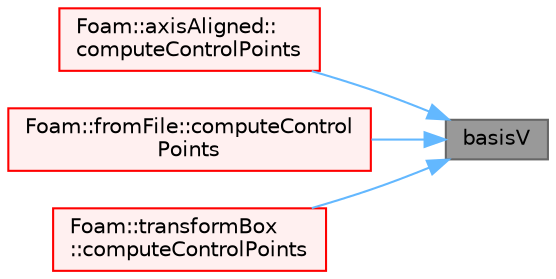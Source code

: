 digraph "basisV"
{
 // LATEX_PDF_SIZE
  bgcolor="transparent";
  edge [fontname=Helvetica,fontsize=10,labelfontname=Helvetica,labelfontsize=10];
  node [fontname=Helvetica,fontsize=10,shape=box,height=0.2,width=0.4];
  rankdir="RL";
  Node1 [id="Node000001",label="basisV",height=0.2,width=0.4,color="gray40", fillcolor="grey60", style="filled", fontcolor="black",tooltip=" "];
  Node1 -> Node2 [id="edge1_Node000001_Node000002",dir="back",color="steelblue1",style="solid",tooltip=" "];
  Node2 [id="Node000002",label="Foam::axisAligned::\lcomputeControlPoints",height=0.2,width=0.4,color="red", fillcolor="#FFF0F0", style="filled",URL="$classFoam_1_1axisAligned.html#affc014718777d4a9cf6048e3704dcfc1",tooltip=" "];
  Node1 -> Node4 [id="edge2_Node000001_Node000004",dir="back",color="steelblue1",style="solid",tooltip=" "];
  Node4 [id="Node000004",label="Foam::fromFile::computeControl\lPoints",height=0.2,width=0.4,color="red", fillcolor="#FFF0F0", style="filled",URL="$classFoam_1_1fromFile.html#affc014718777d4a9cf6048e3704dcfc1",tooltip=" "];
  Node1 -> Node6 [id="edge3_Node000001_Node000006",dir="back",color="steelblue1",style="solid",tooltip=" "];
  Node6 [id="Node000006",label="Foam::transformBox\l::computeControlPoints",height=0.2,width=0.4,color="red", fillcolor="#FFF0F0", style="filled",URL="$classFoam_1_1transformBox.html#affc014718777d4a9cf6048e3704dcfc1",tooltip=" "];
}
